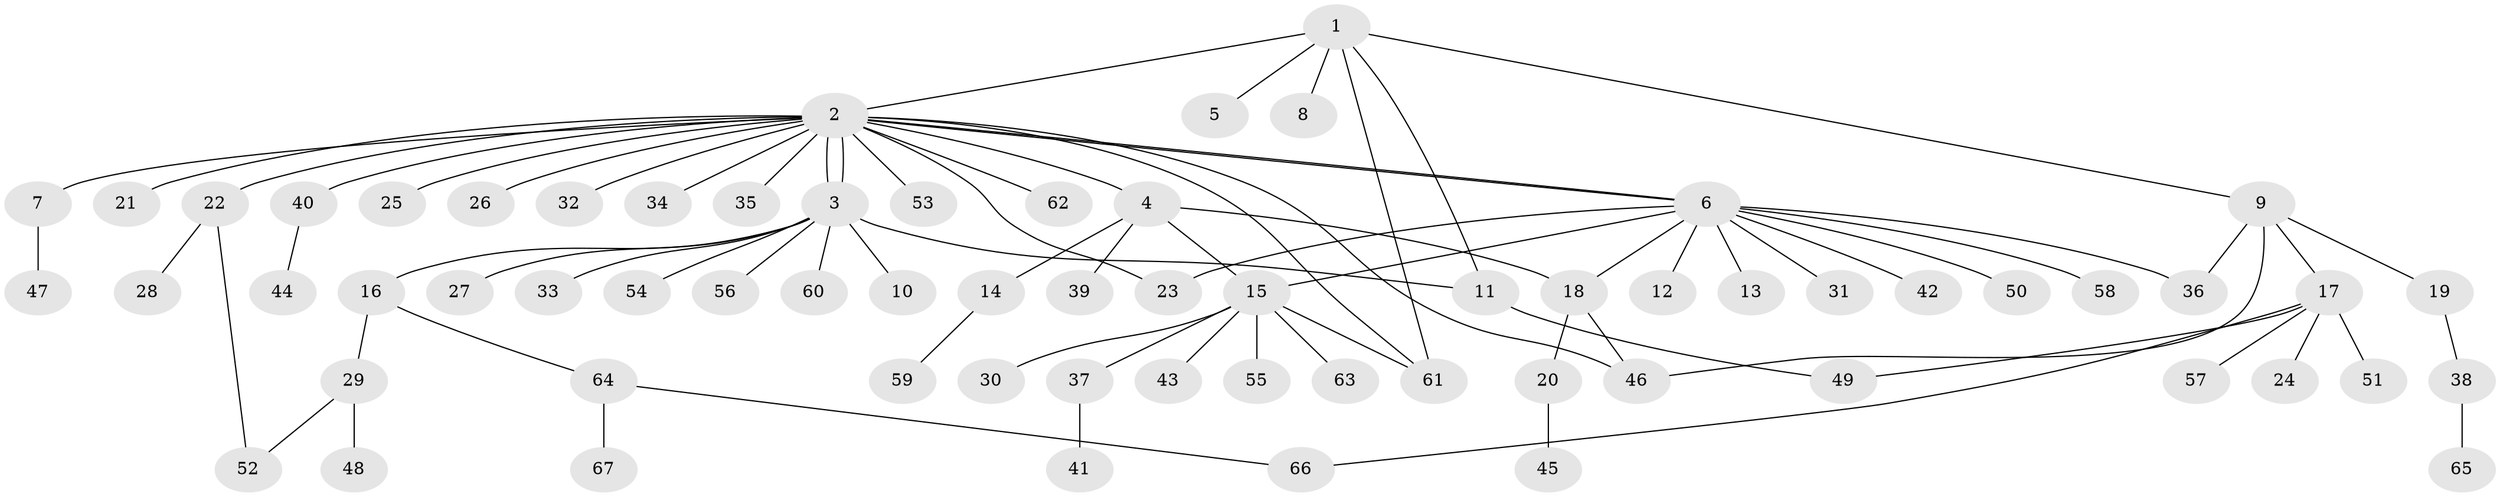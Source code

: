 // coarse degree distribution, {2: 0.17647058823529413, 9: 0.058823529411764705, 8: 0.029411764705882353, 4: 0.11764705882352941, 10: 0.029411764705882353, 1: 0.5294117647058824, 5: 0.029411764705882353, 3: 0.029411764705882353}
// Generated by graph-tools (version 1.1) at 2025/43/03/06/25 01:43:19]
// undirected, 67 vertices, 80 edges
graph export_dot {
graph [start="1"]
  node [color=gray90,style=filled];
  1;
  2;
  3;
  4;
  5;
  6;
  7;
  8;
  9;
  10;
  11;
  12;
  13;
  14;
  15;
  16;
  17;
  18;
  19;
  20;
  21;
  22;
  23;
  24;
  25;
  26;
  27;
  28;
  29;
  30;
  31;
  32;
  33;
  34;
  35;
  36;
  37;
  38;
  39;
  40;
  41;
  42;
  43;
  44;
  45;
  46;
  47;
  48;
  49;
  50;
  51;
  52;
  53;
  54;
  55;
  56;
  57;
  58;
  59;
  60;
  61;
  62;
  63;
  64;
  65;
  66;
  67;
  1 -- 2;
  1 -- 5;
  1 -- 8;
  1 -- 9;
  1 -- 11;
  1 -- 61;
  2 -- 3;
  2 -- 3;
  2 -- 4;
  2 -- 6;
  2 -- 6;
  2 -- 7;
  2 -- 21;
  2 -- 22;
  2 -- 23;
  2 -- 25;
  2 -- 26;
  2 -- 32;
  2 -- 34;
  2 -- 35;
  2 -- 40;
  2 -- 46;
  2 -- 53;
  2 -- 61;
  2 -- 62;
  3 -- 10;
  3 -- 11;
  3 -- 16;
  3 -- 27;
  3 -- 33;
  3 -- 54;
  3 -- 56;
  3 -- 60;
  4 -- 14;
  4 -- 15;
  4 -- 18;
  4 -- 39;
  6 -- 12;
  6 -- 13;
  6 -- 15;
  6 -- 18;
  6 -- 23;
  6 -- 31;
  6 -- 36;
  6 -- 42;
  6 -- 50;
  6 -- 58;
  7 -- 47;
  9 -- 17;
  9 -- 19;
  9 -- 36;
  9 -- 46;
  11 -- 49;
  14 -- 59;
  15 -- 30;
  15 -- 37;
  15 -- 43;
  15 -- 55;
  15 -- 61;
  15 -- 63;
  16 -- 29;
  16 -- 64;
  17 -- 24;
  17 -- 49;
  17 -- 51;
  17 -- 57;
  17 -- 66;
  18 -- 20;
  18 -- 46;
  19 -- 38;
  20 -- 45;
  22 -- 28;
  22 -- 52;
  29 -- 48;
  29 -- 52;
  37 -- 41;
  38 -- 65;
  40 -- 44;
  64 -- 66;
  64 -- 67;
}
